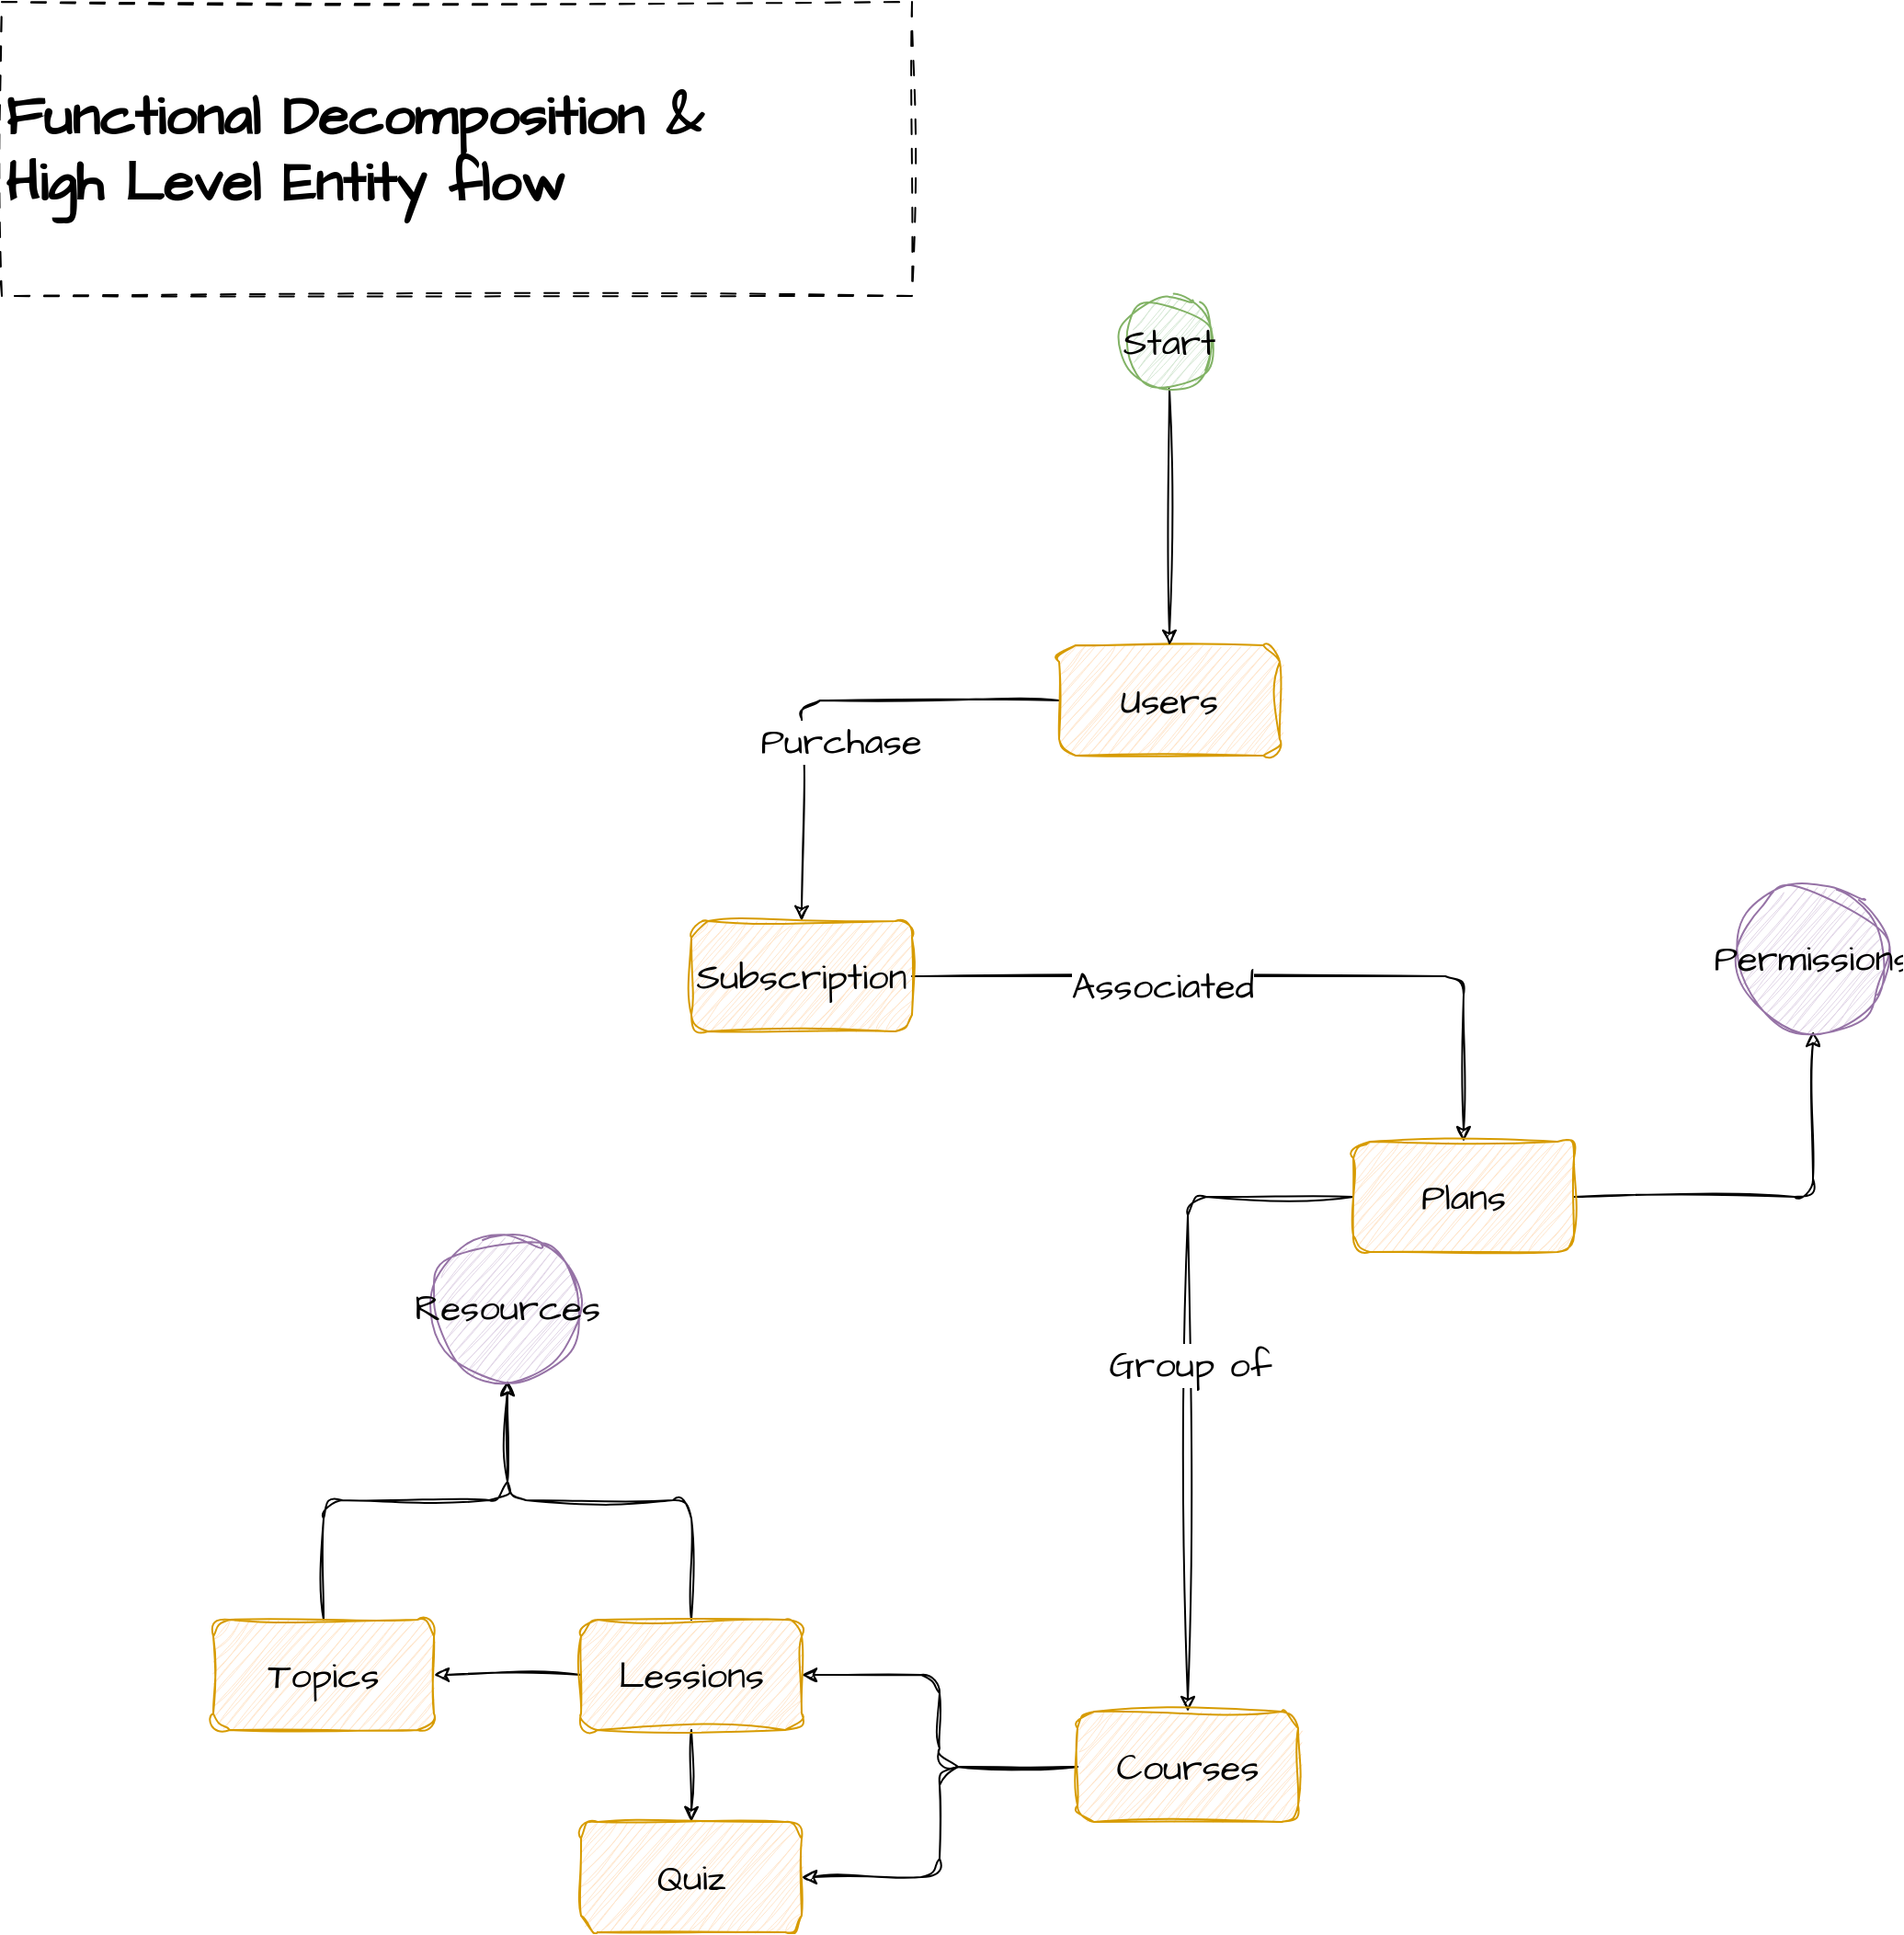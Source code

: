 <mxfile version="22.1.16" type="github">
  <diagram name="Page-1" id="ZB7aAMJd4eDQ774ikY8W">
    <mxGraphModel dx="1793" dy="2090" grid="1" gridSize="10" guides="1" tooltips="1" connect="1" arrows="1" fold="1" page="1" pageScale="1" pageWidth="850" pageHeight="1100" math="0" shadow="0">
      <root>
        <mxCell id="0" />
        <mxCell id="1" parent="0" />
        <mxCell id="tR3j2yOGs6IdBFS4nz_w-4" value="" style="edgeStyle=orthogonalEdgeStyle;rounded=1;sketch=1;hachureGap=4;jiggle=2;curveFitting=1;orthogonalLoop=1;jettySize=auto;html=1;fontFamily=Architects Daughter;fontSource=https%3A%2F%2Ffonts.googleapis.com%2Fcss%3Ffamily%3DArchitects%2BDaughter;fontSize=16;curved=0;" edge="1" parent="1" source="tR3j2yOGs6IdBFS4nz_w-1" target="tR3j2yOGs6IdBFS4nz_w-3">
          <mxGeometry relative="1" as="geometry" />
        </mxCell>
        <mxCell id="tR3j2yOGs6IdBFS4nz_w-5" value="Purchase" style="edgeLabel;html=1;align=center;verticalAlign=middle;resizable=0;points=[];fontSize=20;fontFamily=Architects Daughter;rounded=1;" vertex="1" connectable="0" parent="tR3j2yOGs6IdBFS4nz_w-4">
          <mxGeometry x="-0.084" y="22" relative="1" as="geometry">
            <mxPoint as="offset" />
          </mxGeometry>
        </mxCell>
        <mxCell id="tR3j2yOGs6IdBFS4nz_w-1" value="Users" style="rounded=1;whiteSpace=wrap;html=1;sketch=1;hachureGap=4;jiggle=2;curveFitting=1;fontFamily=Architects Daughter;fontSource=https%3A%2F%2Ffonts.googleapis.com%2Fcss%3Ffamily%3DArchitects%2BDaughter;fontSize=20;fillColor=#ffe6cc;strokeColor=#d79b00;" vertex="1" parent="1">
          <mxGeometry x="600" y="-90" width="120" height="60" as="geometry" />
        </mxCell>
        <mxCell id="tR3j2yOGs6IdBFS4nz_w-7" value="" style="edgeStyle=orthogonalEdgeStyle;rounded=1;sketch=1;hachureGap=4;jiggle=2;curveFitting=1;orthogonalLoop=1;jettySize=auto;html=1;fontFamily=Architects Daughter;fontSource=https%3A%2F%2Ffonts.googleapis.com%2Fcss%3Ffamily%3DArchitects%2BDaughter;fontSize=16;curved=0;" edge="1" parent="1" source="tR3j2yOGs6IdBFS4nz_w-3" target="tR3j2yOGs6IdBFS4nz_w-6">
          <mxGeometry relative="1" as="geometry" />
        </mxCell>
        <mxCell id="tR3j2yOGs6IdBFS4nz_w-8" value="Associated" style="edgeLabel;html=1;align=center;verticalAlign=middle;resizable=0;points=[];fontSize=20;fontFamily=Architects Daughter;" vertex="1" connectable="0" parent="tR3j2yOGs6IdBFS4nz_w-7">
          <mxGeometry x="-0.303" y="-5" relative="1" as="geometry">
            <mxPoint as="offset" />
          </mxGeometry>
        </mxCell>
        <mxCell id="tR3j2yOGs6IdBFS4nz_w-3" value="Subscription" style="rounded=1;whiteSpace=wrap;html=1;sketch=1;hachureGap=4;jiggle=2;curveFitting=1;fontFamily=Architects Daughter;fontSource=https%3A%2F%2Ffonts.googleapis.com%2Fcss%3Ffamily%3DArchitects%2BDaughter;fontSize=20;fillColor=#ffe6cc;strokeColor=#d79b00;" vertex="1" parent="1">
          <mxGeometry x="400" y="60" width="120" height="60" as="geometry" />
        </mxCell>
        <mxCell id="tR3j2yOGs6IdBFS4nz_w-12" value="" style="edgeStyle=orthogonalEdgeStyle;rounded=1;sketch=1;hachureGap=4;jiggle=2;curveFitting=1;orthogonalLoop=1;jettySize=auto;html=1;fontFamily=Architects Daughter;fontSource=https%3A%2F%2Ffonts.googleapis.com%2Fcss%3Ffamily%3DArchitects%2BDaughter;fontSize=16;curved=0;" edge="1" parent="1" source="tR3j2yOGs6IdBFS4nz_w-6" target="tR3j2yOGs6IdBFS4nz_w-11">
          <mxGeometry relative="1" as="geometry" />
        </mxCell>
        <mxCell id="tR3j2yOGs6IdBFS4nz_w-14" value="" style="edgeStyle=orthogonalEdgeStyle;rounded=1;sketch=1;hachureGap=4;jiggle=2;curveFitting=1;orthogonalLoop=1;jettySize=auto;html=1;fontFamily=Architects Daughter;fontSource=https%3A%2F%2Ffonts.googleapis.com%2Fcss%3Ffamily%3DArchitects%2BDaughter;fontSize=16;" edge="1" parent="1" source="tR3j2yOGs6IdBFS4nz_w-6" target="tR3j2yOGs6IdBFS4nz_w-13">
          <mxGeometry relative="1" as="geometry" />
        </mxCell>
        <mxCell id="tR3j2yOGs6IdBFS4nz_w-15" value="Group of" style="edgeLabel;html=1;align=center;verticalAlign=middle;resizable=0;points=[];fontSize=20;fontFamily=Architects Daughter;" vertex="1" connectable="0" parent="tR3j2yOGs6IdBFS4nz_w-14">
          <mxGeometry x="-0.024" y="1" relative="1" as="geometry">
            <mxPoint as="offset" />
          </mxGeometry>
        </mxCell>
        <mxCell id="tR3j2yOGs6IdBFS4nz_w-6" value="Plans" style="whiteSpace=wrap;html=1;fontSize=20;fontFamily=Architects Daughter;fillColor=#ffe6cc;strokeColor=#d79b00;rounded=1;sketch=1;hachureGap=4;jiggle=2;curveFitting=1;fontSource=https%3A%2F%2Ffonts.googleapis.com%2Fcss%3Ffamily%3DArchitects%2BDaughter;" vertex="1" parent="1">
          <mxGeometry x="760" y="180" width="120" height="60" as="geometry" />
        </mxCell>
        <mxCell id="tR3j2yOGs6IdBFS4nz_w-11" value="Permissions" style="ellipse;whiteSpace=wrap;html=1;fontSize=20;fontFamily=Architects Daughter;fillColor=#e1d5e7;strokeColor=#9673a6;rounded=1;sketch=1;hachureGap=4;jiggle=2;curveFitting=1;fontSource=https%3A%2F%2Ffonts.googleapis.com%2Fcss%3Ffamily%3DArchitects%2BDaughter;" vertex="1" parent="1">
          <mxGeometry x="970" y="40" width="80" height="80" as="geometry" />
        </mxCell>
        <mxCell id="tR3j2yOGs6IdBFS4nz_w-21" value="" style="edgeStyle=orthogonalEdgeStyle;rounded=1;sketch=1;hachureGap=4;jiggle=2;curveFitting=1;orthogonalLoop=1;jettySize=auto;html=1;fontFamily=Architects Daughter;fontSource=https%3A%2F%2Ffonts.googleapis.com%2Fcss%3Ffamily%3DArchitects%2BDaughter;fontSize=16;" edge="1" parent="1" source="tR3j2yOGs6IdBFS4nz_w-13" target="tR3j2yOGs6IdBFS4nz_w-20">
          <mxGeometry relative="1" as="geometry" />
        </mxCell>
        <mxCell id="tR3j2yOGs6IdBFS4nz_w-30" style="edgeStyle=orthogonalEdgeStyle;rounded=1;sketch=1;hachureGap=4;jiggle=2;curveFitting=1;orthogonalLoop=1;jettySize=auto;html=1;entryX=1;entryY=0.5;entryDx=0;entryDy=0;fontFamily=Architects Daughter;fontSource=https%3A%2F%2Ffonts.googleapis.com%2Fcss%3Ffamily%3DArchitects%2BDaughter;fontSize=16;" edge="1" parent="1" source="tR3j2yOGs6IdBFS4nz_w-13" target="tR3j2yOGs6IdBFS4nz_w-28">
          <mxGeometry relative="1" as="geometry" />
        </mxCell>
        <mxCell id="tR3j2yOGs6IdBFS4nz_w-13" value="Courses" style="whiteSpace=wrap;html=1;fontSize=20;fontFamily=Architects Daughter;fillColor=#ffe6cc;strokeColor=#d79b00;rounded=1;sketch=1;hachureGap=4;jiggle=2;curveFitting=1;fontSource=https%3A%2F%2Ffonts.googleapis.com%2Fcss%3Ffamily%3DArchitects%2BDaughter;" vertex="1" parent="1">
          <mxGeometry x="610" y="490" width="120" height="60" as="geometry" />
        </mxCell>
        <mxCell id="tR3j2yOGs6IdBFS4nz_w-27" value="" style="edgeStyle=orthogonalEdgeStyle;rounded=1;sketch=1;hachureGap=4;jiggle=2;curveFitting=1;orthogonalLoop=1;jettySize=auto;html=1;fontFamily=Architects Daughter;fontSource=https%3A%2F%2Ffonts.googleapis.com%2Fcss%3Ffamily%3DArchitects%2BDaughter;fontSize=16;" edge="1" parent="1" source="tR3j2yOGs6IdBFS4nz_w-20" target="tR3j2yOGs6IdBFS4nz_w-26">
          <mxGeometry relative="1" as="geometry" />
        </mxCell>
        <mxCell id="tR3j2yOGs6IdBFS4nz_w-29" value="" style="edgeStyle=orthogonalEdgeStyle;rounded=1;sketch=1;hachureGap=4;jiggle=2;curveFitting=1;orthogonalLoop=1;jettySize=auto;html=1;fontFamily=Architects Daughter;fontSource=https%3A%2F%2Ffonts.googleapis.com%2Fcss%3Ffamily%3DArchitects%2BDaughter;fontSize=16;" edge="1" parent="1" source="tR3j2yOGs6IdBFS4nz_w-20" target="tR3j2yOGs6IdBFS4nz_w-28">
          <mxGeometry relative="1" as="geometry" />
        </mxCell>
        <mxCell id="tR3j2yOGs6IdBFS4nz_w-34" style="edgeStyle=orthogonalEdgeStyle;rounded=1;sketch=1;hachureGap=4;jiggle=2;curveFitting=1;orthogonalLoop=1;jettySize=auto;html=1;entryX=0.5;entryY=1;entryDx=0;entryDy=0;fontFamily=Architects Daughter;fontSource=https%3A%2F%2Ffonts.googleapis.com%2Fcss%3Ffamily%3DArchitects%2BDaughter;fontSize=16;" edge="1" parent="1" source="tR3j2yOGs6IdBFS4nz_w-20" target="tR3j2yOGs6IdBFS4nz_w-32">
          <mxGeometry relative="1" as="geometry" />
        </mxCell>
        <mxCell id="tR3j2yOGs6IdBFS4nz_w-20" value="Lessions" style="whiteSpace=wrap;html=1;fontSize=20;fontFamily=Architects Daughter;fillColor=#ffe6cc;strokeColor=#d79b00;rounded=1;sketch=1;hachureGap=4;jiggle=2;curveFitting=1;fontSource=https%3A%2F%2Ffonts.googleapis.com%2Fcss%3Ffamily%3DArchitects%2BDaughter;" vertex="1" parent="1">
          <mxGeometry x="340" y="440" width="120" height="60" as="geometry" />
        </mxCell>
        <mxCell id="tR3j2yOGs6IdBFS4nz_w-33" value="" style="edgeStyle=orthogonalEdgeStyle;rounded=1;sketch=1;hachureGap=4;jiggle=2;curveFitting=1;orthogonalLoop=1;jettySize=auto;html=1;fontFamily=Architects Daughter;fontSource=https%3A%2F%2Ffonts.googleapis.com%2Fcss%3Ffamily%3DArchitects%2BDaughter;fontSize=16;" edge="1" parent="1" source="tR3j2yOGs6IdBFS4nz_w-26" target="tR3j2yOGs6IdBFS4nz_w-32">
          <mxGeometry relative="1" as="geometry" />
        </mxCell>
        <mxCell id="tR3j2yOGs6IdBFS4nz_w-26" value="Topics" style="whiteSpace=wrap;html=1;fontSize=20;fontFamily=Architects Daughter;fillColor=#ffe6cc;strokeColor=#d79b00;rounded=1;sketch=1;hachureGap=4;jiggle=2;curveFitting=1;fontSource=https%3A%2F%2Ffonts.googleapis.com%2Fcss%3Ffamily%3DArchitects%2BDaughter;" vertex="1" parent="1">
          <mxGeometry x="140" y="440" width="120" height="60" as="geometry" />
        </mxCell>
        <mxCell id="tR3j2yOGs6IdBFS4nz_w-28" value="Quiz" style="whiteSpace=wrap;html=1;fontSize=20;fontFamily=Architects Daughter;fillColor=#ffe6cc;strokeColor=#d79b00;rounded=1;sketch=1;hachureGap=4;jiggle=2;curveFitting=1;fontSource=https%3A%2F%2Ffonts.googleapis.com%2Fcss%3Ffamily%3DArchitects%2BDaughter;" vertex="1" parent="1">
          <mxGeometry x="340" y="550" width="120" height="60" as="geometry" />
        </mxCell>
        <mxCell id="tR3j2yOGs6IdBFS4nz_w-32" value="Resources" style="ellipse;whiteSpace=wrap;html=1;fontSize=20;fontFamily=Architects Daughter;fillColor=#e1d5e7;strokeColor=#9673a6;rounded=1;sketch=1;hachureGap=4;jiggle=2;curveFitting=1;fontSource=https%3A%2F%2Ffonts.googleapis.com%2Fcss%3Ffamily%3DArchitects%2BDaughter;" vertex="1" parent="1">
          <mxGeometry x="260" y="230" width="80" height="80" as="geometry" />
        </mxCell>
        <mxCell id="tR3j2yOGs6IdBFS4nz_w-36" style="edgeStyle=orthogonalEdgeStyle;rounded=1;sketch=1;hachureGap=4;jiggle=2;curveFitting=1;orthogonalLoop=1;jettySize=auto;html=1;fontFamily=Architects Daughter;fontSource=https%3A%2F%2Ffonts.googleapis.com%2Fcss%3Ffamily%3DArchitects%2BDaughter;fontSize=16;" edge="1" parent="1" source="tR3j2yOGs6IdBFS4nz_w-35" target="tR3j2yOGs6IdBFS4nz_w-1">
          <mxGeometry relative="1" as="geometry" />
        </mxCell>
        <mxCell id="tR3j2yOGs6IdBFS4nz_w-35" value="Start" style="ellipse;whiteSpace=wrap;html=1;aspect=fixed;rounded=1;sketch=1;hachureGap=4;jiggle=2;curveFitting=1;fontFamily=Architects Daughter;fontSource=https%3A%2F%2Ffonts.googleapis.com%2Fcss%3Ffamily%3DArchitects%2BDaughter;fontSize=20;fillColor=#d5e8d4;strokeColor=#82b366;" vertex="1" parent="1">
          <mxGeometry x="635" y="-280" width="50" height="50" as="geometry" />
        </mxCell>
        <mxCell id="tR3j2yOGs6IdBFS4nz_w-38" value="&lt;b style=&quot;font-size: 30px;&quot;&gt;Functional&amp;nbsp;Decomposition &amp;amp; &lt;br style=&quot;font-size: 30px;&quot;&gt;High Level Entity flow&lt;/b&gt;" style="rounded=0;whiteSpace=wrap;html=1;sketch=1;hachureGap=4;jiggle=2;curveFitting=1;fontFamily=Architects Daughter;fontSource=https%3A%2F%2Ffonts.googleapis.com%2Fcss%3Ffamily%3DArchitects%2BDaughter;fontSize=30;align=left;fillColor=none;dashed=1;dashPattern=8 8;" vertex="1" parent="1">
          <mxGeometry x="25" y="-440" width="495" height="160" as="geometry" />
        </mxCell>
      </root>
    </mxGraphModel>
  </diagram>
</mxfile>
